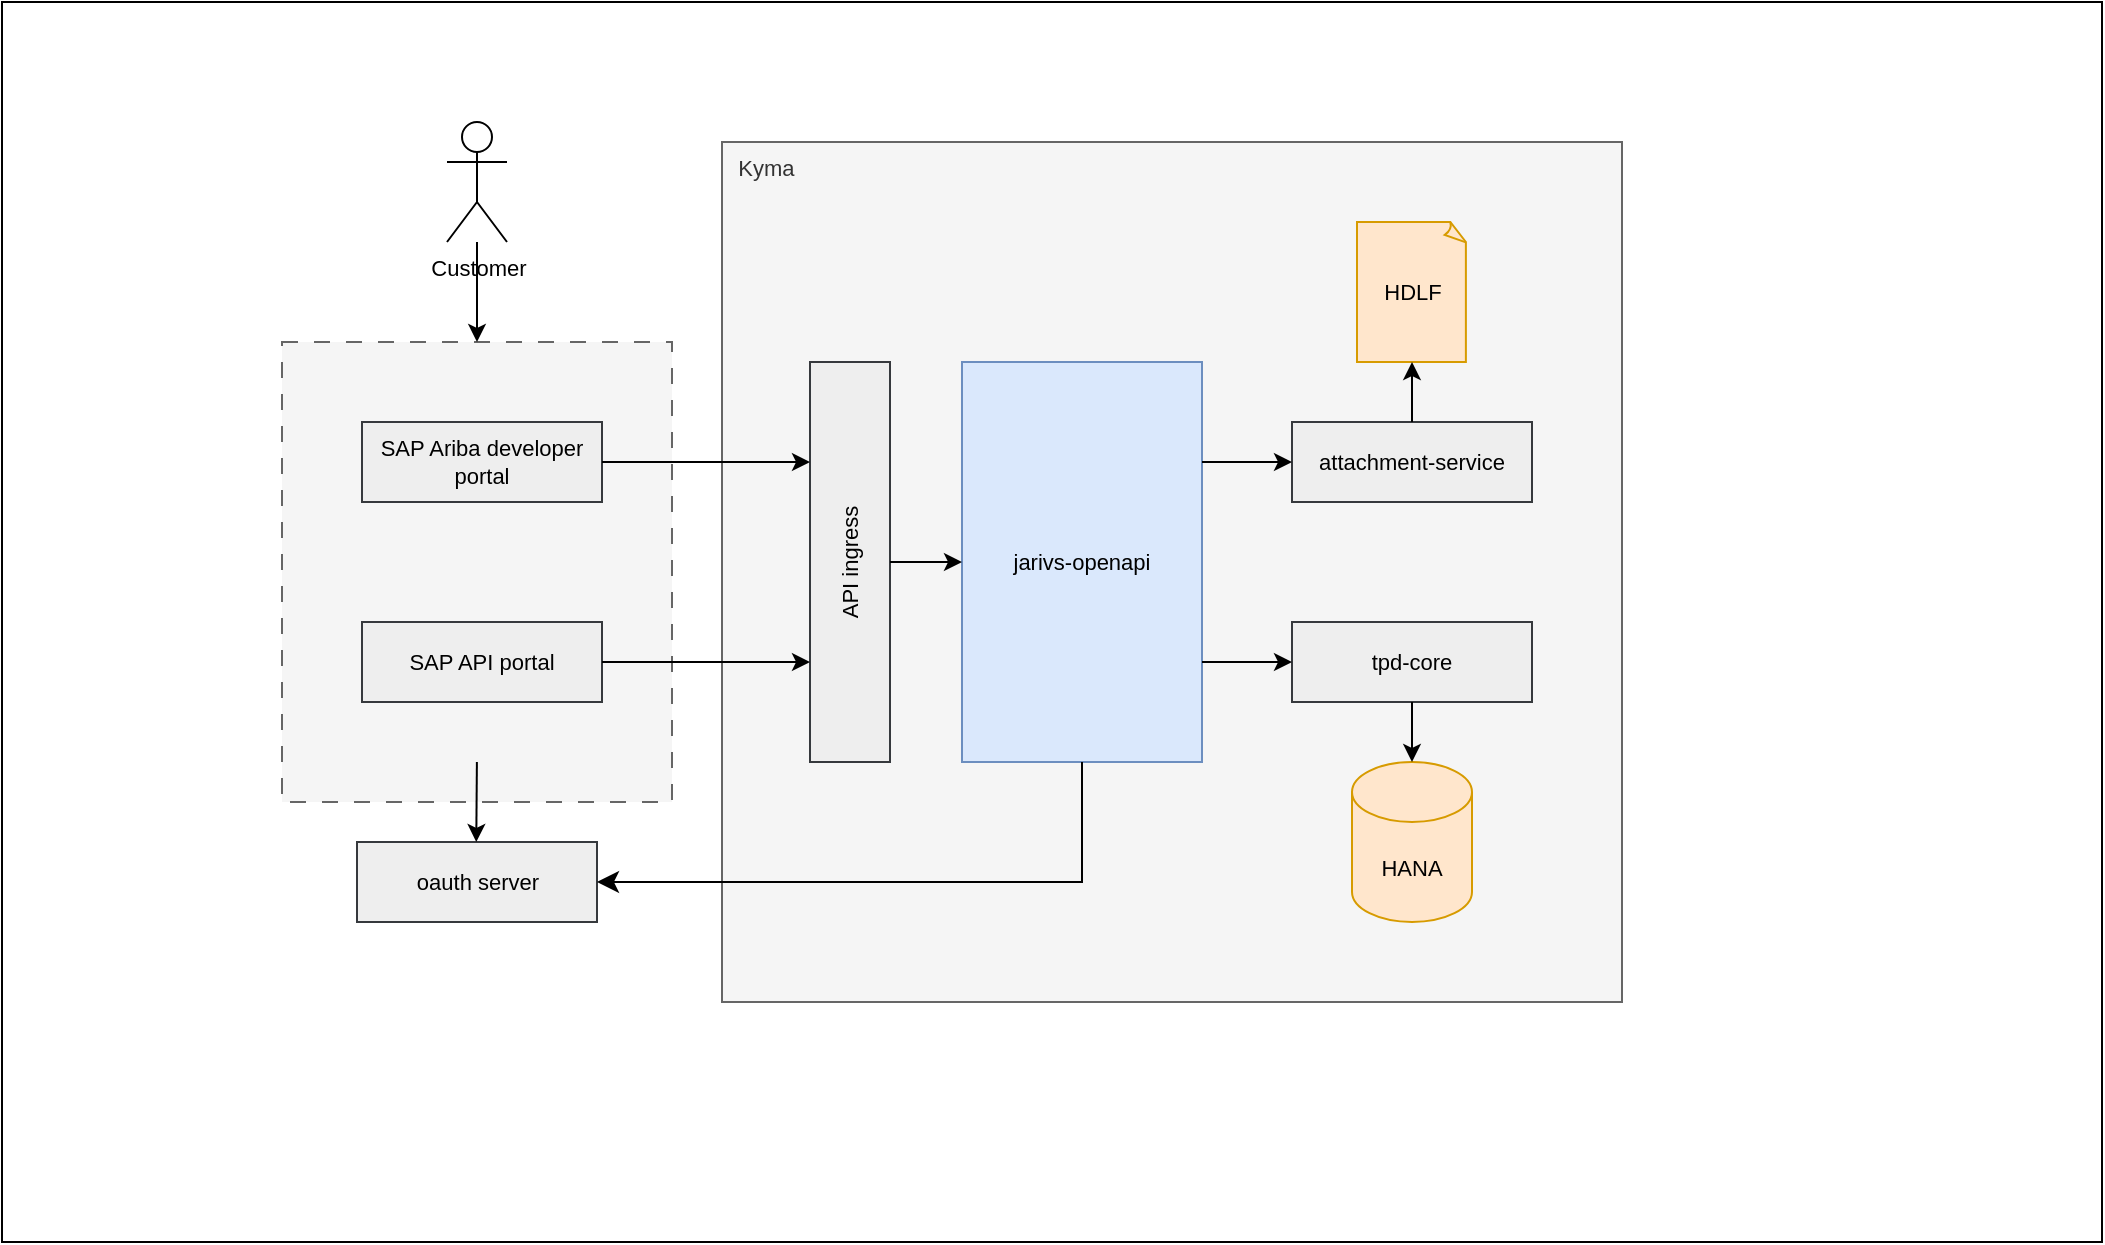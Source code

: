 <mxfile version="24.4.14" type="github" pages="2">
  <diagram name="Page-1" id="vyL-CtyDRpOXDLv7MlMt">
    <mxGraphModel dx="2074" dy="1121" grid="1" gridSize="10" guides="1" tooltips="1" connect="1" arrows="1" fold="1" page="1" pageScale="1" pageWidth="827" pageHeight="1169" math="0" shadow="0">
      <root>
        <mxCell id="0" />
        <mxCell id="1" parent="0" />
        <mxCell id="iYAgd23QkWn7arQqlafB-11" value="" style="rounded=0;whiteSpace=wrap;html=1;fontSize=11;" parent="1" vertex="1">
          <mxGeometry x="40" y="60" width="1050" height="620" as="geometry" />
        </mxCell>
        <mxCell id="iYAgd23QkWn7arQqlafB-10" value="" style="rounded=0;whiteSpace=wrap;html=1;fillColor=#f5f5f5;fontColor=#333333;strokeColor=#666666;dashed=1;dashPattern=8 8;fontSize=11;" parent="1" vertex="1">
          <mxGeometry x="180" y="230" width="195" height="230" as="geometry" />
        </mxCell>
        <mxCell id="iYAgd23QkWn7arQqlafB-9" value="&amp;nbsp; Kyma" style="rounded=0;whiteSpace=wrap;html=1;fillColor=#f5f5f5;fontColor=#333333;strokeColor=#666666;align=left;verticalAlign=top;fontSize=11;" parent="1" vertex="1">
          <mxGeometry x="400" y="130" width="450" height="430" as="geometry" />
        </mxCell>
        <mxCell id="-BITDbwhIyWiTn7qBVVS-1" value="SAP Ariba developer portal" style="rounded=0;whiteSpace=wrap;html=1;fillColor=#eeeeee;strokeColor=#36393d;fontSize=11;" parent="1" vertex="1">
          <mxGeometry x="220" y="270" width="120" height="40" as="geometry" />
        </mxCell>
        <mxCell id="-BITDbwhIyWiTn7qBVVS-2" value="API ingress" style="rounded=0;whiteSpace=wrap;html=1;fillColor=#eeeeee;strokeColor=#36393d;rotation=-90;fontSize=11;" parent="1" vertex="1">
          <mxGeometry x="364" y="320" width="200" height="40" as="geometry" />
        </mxCell>
        <mxCell id="-BITDbwhIyWiTn7qBVVS-3" value="tpd-core" style="rounded=0;whiteSpace=wrap;html=1;fillColor=#eeeeee;strokeColor=#36393d;fontSize=11;" parent="1" vertex="1">
          <mxGeometry x="685" y="370" width="120" height="40" as="geometry" />
        </mxCell>
        <mxCell id="-BITDbwhIyWiTn7qBVVS-4" value="HANA" style="shape=cylinder3;whiteSpace=wrap;html=1;boundedLbl=1;backgroundOutline=1;size=15;fillColor=#ffe6cc;strokeColor=#d79b00;fontSize=11;" parent="1" vertex="1">
          <mxGeometry x="715" y="440" width="60" height="80" as="geometry" />
        </mxCell>
        <mxCell id="-BITDbwhIyWiTn7qBVVS-5" value="Customer" style="shape=umlActor;verticalLabelPosition=bottom;verticalAlign=top;html=1;outlineConnect=0;fontSize=11;" parent="1" vertex="1">
          <mxGeometry x="262.5" y="120" width="30" height="60" as="geometry" />
        </mxCell>
        <mxCell id="-BITDbwhIyWiTn7qBVVS-6" value="SAP API portal" style="rounded=0;whiteSpace=wrap;html=1;fillColor=#eeeeee;strokeColor=#36393d;fontSize=11;" parent="1" vertex="1">
          <mxGeometry x="220" y="370" width="120" height="40" as="geometry" />
        </mxCell>
        <mxCell id="-BITDbwhIyWiTn7qBVVS-7" value="attachment-service" style="rounded=0;whiteSpace=wrap;html=1;fillColor=#eeeeee;strokeColor=#36393d;fontSize=11;" parent="1" vertex="1">
          <mxGeometry x="685" y="270" width="120" height="40" as="geometry" />
        </mxCell>
        <mxCell id="iYAgd23QkWn7arQqlafB-1" value="jarivs-openapi" style="rounded=0;whiteSpace=wrap;html=1;fillColor=#dae8fc;strokeColor=#6c8ebf;rotation=0;fontSize=11;" parent="1" vertex="1">
          <mxGeometry x="520" y="240" width="120" height="200" as="geometry" />
        </mxCell>
        <mxCell id="iYAgd23QkWn7arQqlafB-6" value="HDLF" style="whiteSpace=wrap;html=1;shape=mxgraph.basic.document;fillColor=#ffe6cc;strokeColor=#d79b00;fontSize=11;" parent="1" vertex="1">
          <mxGeometry x="717.5" y="170" width="55" height="70" as="geometry" />
        </mxCell>
        <mxCell id="iYAgd23QkWn7arQqlafB-13" value="" style="endArrow=classic;html=1;rounded=0;exitX=1;exitY=0.5;exitDx=0;exitDy=0;entryX=0.75;entryY=0;entryDx=0;entryDy=0;fontSize=11;" parent="1" source="-BITDbwhIyWiTn7qBVVS-1" target="-BITDbwhIyWiTn7qBVVS-2" edge="1">
          <mxGeometry width="50" height="50" relative="1" as="geometry">
            <mxPoint x="380" y="310" as="sourcePoint" />
            <mxPoint x="430" y="260" as="targetPoint" />
          </mxGeometry>
        </mxCell>
        <mxCell id="iYAgd23QkWn7arQqlafB-14" value="" style="endArrow=classic;html=1;rounded=0;exitX=1;exitY=0.5;exitDx=0;exitDy=0;entryX=0.25;entryY=0;entryDx=0;entryDy=0;fontSize=11;" parent="1" source="-BITDbwhIyWiTn7qBVVS-6" target="-BITDbwhIyWiTn7qBVVS-2" edge="1">
          <mxGeometry width="50" height="50" relative="1" as="geometry">
            <mxPoint x="370" y="430" as="sourcePoint" />
            <mxPoint x="420" y="380" as="targetPoint" />
          </mxGeometry>
        </mxCell>
        <mxCell id="iYAgd23QkWn7arQqlafB-15" value="" style="endArrow=classic;html=1;rounded=0;exitX=0.5;exitY=1;exitDx=0;exitDy=0;fontSize=11;" parent="1" source="-BITDbwhIyWiTn7qBVVS-2" target="iYAgd23QkWn7arQqlafB-1" edge="1">
          <mxGeometry width="50" height="50" relative="1" as="geometry">
            <mxPoint x="460" y="360" as="sourcePoint" />
            <mxPoint x="510" y="310" as="targetPoint" />
          </mxGeometry>
        </mxCell>
        <mxCell id="iYAgd23QkWn7arQqlafB-16" value="" style="endArrow=classic;html=1;rounded=0;exitX=0.5;exitY=1;exitDx=0;exitDy=0;entryX=0.5;entryY=0;entryDx=0;entryDy=0;entryPerimeter=0;fontSize=11;" parent="1" source="-BITDbwhIyWiTn7qBVVS-3" target="-BITDbwhIyWiTn7qBVVS-4" edge="1">
          <mxGeometry width="50" height="50" relative="1" as="geometry">
            <mxPoint x="800" y="480" as="sourcePoint" />
            <mxPoint x="850" y="430" as="targetPoint" />
          </mxGeometry>
        </mxCell>
        <mxCell id="iYAgd23QkWn7arQqlafB-17" value="" style="endArrow=classic;html=1;rounded=0;exitX=0.5;exitY=0;exitDx=0;exitDy=0;entryX=0.5;entryY=1;entryDx=0;entryDy=0;entryPerimeter=0;fontSize=11;" parent="1" source="-BITDbwhIyWiTn7qBVVS-7" target="iYAgd23QkWn7arQqlafB-6" edge="1">
          <mxGeometry width="50" height="50" relative="1" as="geometry">
            <mxPoint x="880" y="260" as="sourcePoint" />
            <mxPoint x="930" y="210" as="targetPoint" />
          </mxGeometry>
        </mxCell>
        <mxCell id="Pi9CclOTfzIl4nDfd27X-1" value="" style="endArrow=classic;html=1;rounded=0;entryX=0.5;entryY=0;entryDx=0;entryDy=0;fontSize=11;" parent="1" source="-BITDbwhIyWiTn7qBVVS-5" target="iYAgd23QkWn7arQqlafB-10" edge="1">
          <mxGeometry width="50" height="50" relative="1" as="geometry">
            <mxPoint x="265" y="170" as="sourcePoint" />
            <mxPoint x="310" y="190" as="targetPoint" />
          </mxGeometry>
        </mxCell>
        <mxCell id="FEg7Aq-mBTjCcV6Ur3Fm-6" value="oauth server" style="rounded=0;whiteSpace=wrap;html=1;fillColor=#eeeeee;strokeColor=#36393d;fontSize=11;" parent="1" vertex="1">
          <mxGeometry x="217.5" y="480" width="120" height="40" as="geometry" />
        </mxCell>
        <mxCell id="FEg7Aq-mBTjCcV6Ur3Fm-7" value="" style="edgeStyle=segmentEdgeStyle;endArrow=classic;html=1;curved=0;rounded=0;endSize=8;startSize=8;exitX=0.5;exitY=1;exitDx=0;exitDy=0;entryX=1;entryY=0.5;entryDx=0;entryDy=0;fontSize=11;" parent="1" source="iYAgd23QkWn7arQqlafB-1" target="FEg7Aq-mBTjCcV6Ur3Fm-6" edge="1">
          <mxGeometry width="50" height="50" relative="1" as="geometry">
            <mxPoint x="490" y="530" as="sourcePoint" />
            <mxPoint x="540" y="480" as="targetPoint" />
            <Array as="points">
              <mxPoint x="580" y="500" />
            </Array>
          </mxGeometry>
        </mxCell>
        <mxCell id="FEg7Aq-mBTjCcV6Ur3Fm-8" value="" style="endArrow=classic;html=1;rounded=0;fontSize=11;" parent="1" edge="1">
          <mxGeometry width="50" height="50" relative="1" as="geometry">
            <mxPoint x="277.45" y="440" as="sourcePoint" />
            <mxPoint x="277.14" y="480" as="targetPoint" />
          </mxGeometry>
        </mxCell>
        <mxCell id="FEg7Aq-mBTjCcV6Ur3Fm-9" value="" style="endArrow=classic;html=1;rounded=0;exitX=1;exitY=0.75;exitDx=0;exitDy=0;entryX=0;entryY=0.5;entryDx=0;entryDy=0;fontSize=11;" parent="1" source="iYAgd23QkWn7arQqlafB-1" target="-BITDbwhIyWiTn7qBVVS-3" edge="1">
          <mxGeometry width="50" height="50" relative="1" as="geometry">
            <mxPoint x="580" y="380" as="sourcePoint" />
            <mxPoint x="630" y="330" as="targetPoint" />
          </mxGeometry>
        </mxCell>
        <mxCell id="FEg7Aq-mBTjCcV6Ur3Fm-10" value="" style="endArrow=classic;html=1;rounded=0;exitX=1;exitY=0.25;exitDx=0;exitDy=0;fontSize=11;" parent="1" source="iYAgd23QkWn7arQqlafB-1" target="-BITDbwhIyWiTn7qBVVS-7" edge="1">
          <mxGeometry width="50" height="50" relative="1" as="geometry">
            <mxPoint x="660" y="280" as="sourcePoint" />
            <mxPoint x="710" y="230" as="targetPoint" />
          </mxGeometry>
        </mxCell>
      </root>
    </mxGraphModel>
  </diagram>
  <diagram id="VYW44CkrRMvEXJsg390w" name="Page-2">
    <mxGraphModel grid="1" page="1" gridSize="10" guides="1" tooltips="1" connect="1" arrows="1" fold="1" pageScale="1" pageWidth="827" pageHeight="1169" math="0" shadow="0">
      <root>
        <mxCell id="0" />
        <mxCell id="1" parent="0" />
      </root>
    </mxGraphModel>
  </diagram>
</mxfile>
